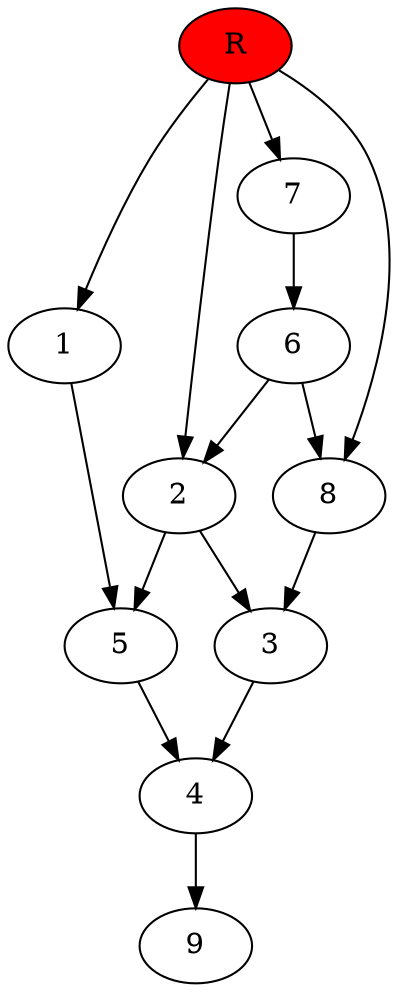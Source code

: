 digraph prb67643 {
	1
	2
	3
	4
	5
	6
	7
	8
	R [fillcolor="#ff0000" style=filled]
	1 -> 5
	2 -> 3
	2 -> 5
	3 -> 4
	4 -> 9
	5 -> 4
	6 -> 2
	6 -> 8
	7 -> 6
	8 -> 3
	R -> 1
	R -> 2
	R -> 7
	R -> 8
}
